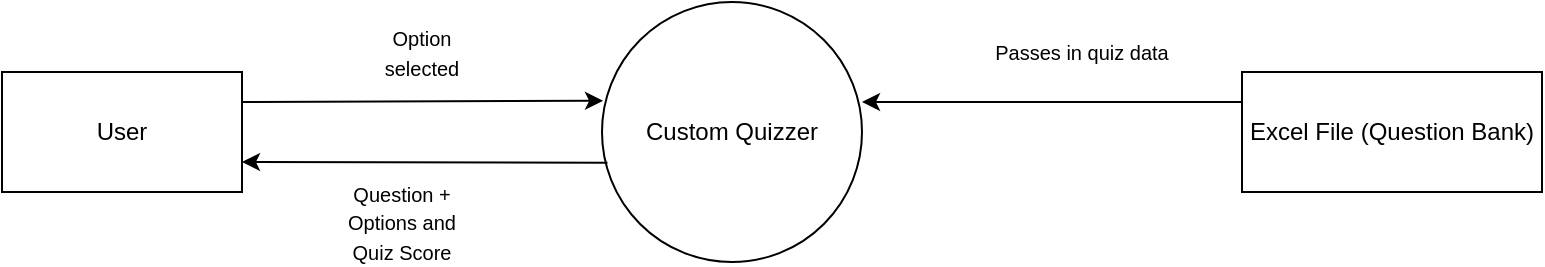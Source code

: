 <mxfile version="24.6.2" type="device">
  <diagram name="Page-1" id="EWVo9KMrOYLQ7rxQZB0L">
    <mxGraphModel dx="502" dy="342" grid="1" gridSize="10" guides="1" tooltips="1" connect="1" arrows="1" fold="1" page="1" pageScale="1" pageWidth="1600" pageHeight="1200" math="0" shadow="0">
      <root>
        <mxCell id="0" />
        <mxCell id="1" parent="0" />
        <mxCell id="gXy3dXkLph7QK6x0H68i-1" value="Custom Quizzer" style="ellipse;whiteSpace=wrap;html=1;aspect=fixed;" parent="1" vertex="1">
          <mxGeometry x="420" y="280" width="130" height="130" as="geometry" />
        </mxCell>
        <mxCell id="gXy3dXkLph7QK6x0H68i-2" value="Excel File (Question Bank)" style="rounded=0;whiteSpace=wrap;html=1;" parent="1" vertex="1">
          <mxGeometry x="740" y="315" width="150" height="60" as="geometry" />
        </mxCell>
        <mxCell id="gXy3dXkLph7QK6x0H68i-4" value="" style="endArrow=classic;html=1;rounded=0;exitX=0;exitY=0.25;exitDx=0;exitDy=0;" parent="1" source="gXy3dXkLph7QK6x0H68i-2" edge="1">
          <mxGeometry width="50" height="50" relative="1" as="geometry">
            <mxPoint x="660" y="350" as="sourcePoint" />
            <mxPoint x="550" y="330" as="targetPoint" />
          </mxGeometry>
        </mxCell>
        <mxCell id="gXy3dXkLph7QK6x0H68i-7" value="&lt;font style=&quot;font-size: 10px;&quot;&gt;Passes in quiz data&lt;/font&gt;" style="text;html=1;align=center;verticalAlign=middle;whiteSpace=wrap;rounded=0;" parent="1" vertex="1">
          <mxGeometry x="580" y="280" width="160" height="50" as="geometry" />
        </mxCell>
        <mxCell id="gXy3dXkLph7QK6x0H68i-8" value="User" style="rounded=0;whiteSpace=wrap;html=1;" parent="1" vertex="1">
          <mxGeometry x="120" y="315" width="120" height="60" as="geometry" />
        </mxCell>
        <mxCell id="gXy3dXkLph7QK6x0H68i-9" value="" style="endArrow=classic;html=1;rounded=0;entryX=1;entryY=0.75;entryDx=0;entryDy=0;exitX=0.021;exitY=0.618;exitDx=0;exitDy=0;exitPerimeter=0;" parent="1" source="gXy3dXkLph7QK6x0H68i-1" target="gXy3dXkLph7QK6x0H68i-8" edge="1">
          <mxGeometry width="50" height="50" relative="1" as="geometry">
            <mxPoint x="510" y="280" as="sourcePoint" />
            <mxPoint x="560" y="190" as="targetPoint" />
          </mxGeometry>
        </mxCell>
        <mxCell id="gXy3dXkLph7QK6x0H68i-10" value="&lt;font style=&quot;font-size: 10px;&quot;&gt;Question + Options and Quiz Score&lt;/font&gt;" style="text;html=1;align=center;verticalAlign=middle;whiteSpace=wrap;rounded=0;" parent="1" vertex="1">
          <mxGeometry x="290" y="370" width="60" height="40" as="geometry" />
        </mxCell>
        <mxCell id="gXy3dXkLph7QK6x0H68i-11" value="" style="endArrow=classic;html=1;rounded=0;entryX=0.004;entryY=0.38;entryDx=0;entryDy=0;entryPerimeter=0;exitX=1;exitY=0.25;exitDx=0;exitDy=0;" parent="1" source="gXy3dXkLph7QK6x0H68i-8" target="gXy3dXkLph7QK6x0H68i-1" edge="1">
          <mxGeometry width="50" height="50" relative="1" as="geometry">
            <mxPoint x="410" y="190" as="sourcePoint" />
            <mxPoint x="410.05" y="319" as="targetPoint" />
          </mxGeometry>
        </mxCell>
        <mxCell id="gXy3dXkLph7QK6x0H68i-12" value="&lt;font style=&quot;font-size: 10px;&quot;&gt;Option selected&lt;/font&gt;" style="text;html=1;align=center;verticalAlign=middle;whiteSpace=wrap;rounded=0;" parent="1" vertex="1">
          <mxGeometry x="300" y="290" width="60" height="30" as="geometry" />
        </mxCell>
      </root>
    </mxGraphModel>
  </diagram>
</mxfile>
